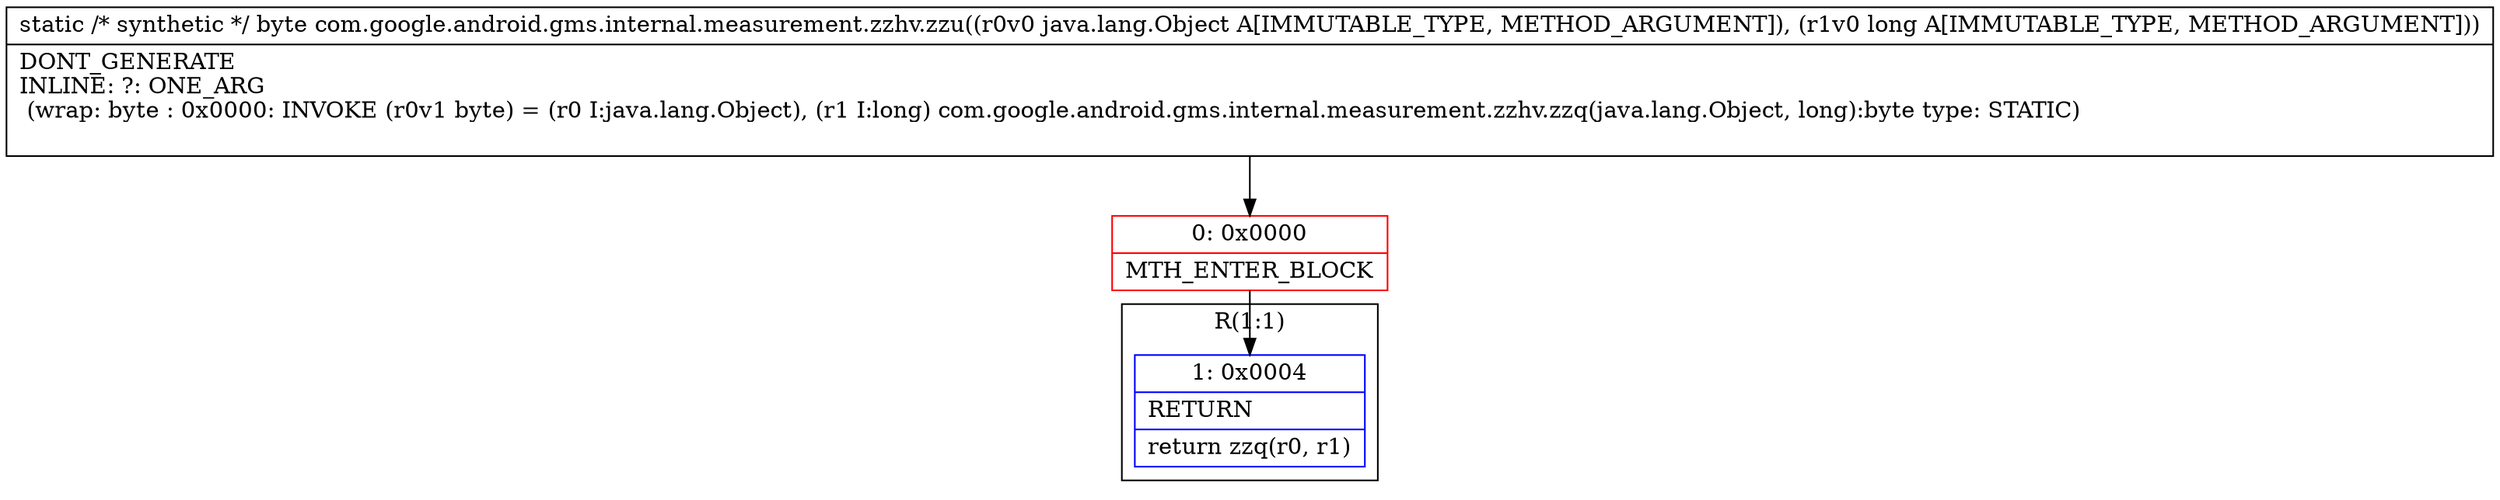 digraph "CFG forcom.google.android.gms.internal.measurement.zzhv.zzu(Ljava\/lang\/Object;J)B" {
subgraph cluster_Region_1120338566 {
label = "R(1:1)";
node [shape=record,color=blue];
Node_1 [shape=record,label="{1\:\ 0x0004|RETURN\l|return zzq(r0, r1)\l}"];
}
Node_0 [shape=record,color=red,label="{0\:\ 0x0000|MTH_ENTER_BLOCK\l}"];
MethodNode[shape=record,label="{static \/* synthetic *\/ byte com.google.android.gms.internal.measurement.zzhv.zzu((r0v0 java.lang.Object A[IMMUTABLE_TYPE, METHOD_ARGUMENT]), (r1v0 long A[IMMUTABLE_TYPE, METHOD_ARGUMENT]))  | DONT_GENERATE\lINLINE: ?: ONE_ARG  \l  (wrap: byte : 0x0000: INVOKE  (r0v1 byte) = (r0 I:java.lang.Object), (r1 I:long) com.google.android.gms.internal.measurement.zzhv.zzq(java.lang.Object, long):byte type: STATIC)\l\l}"];
MethodNode -> Node_0;
Node_0 -> Node_1;
}

